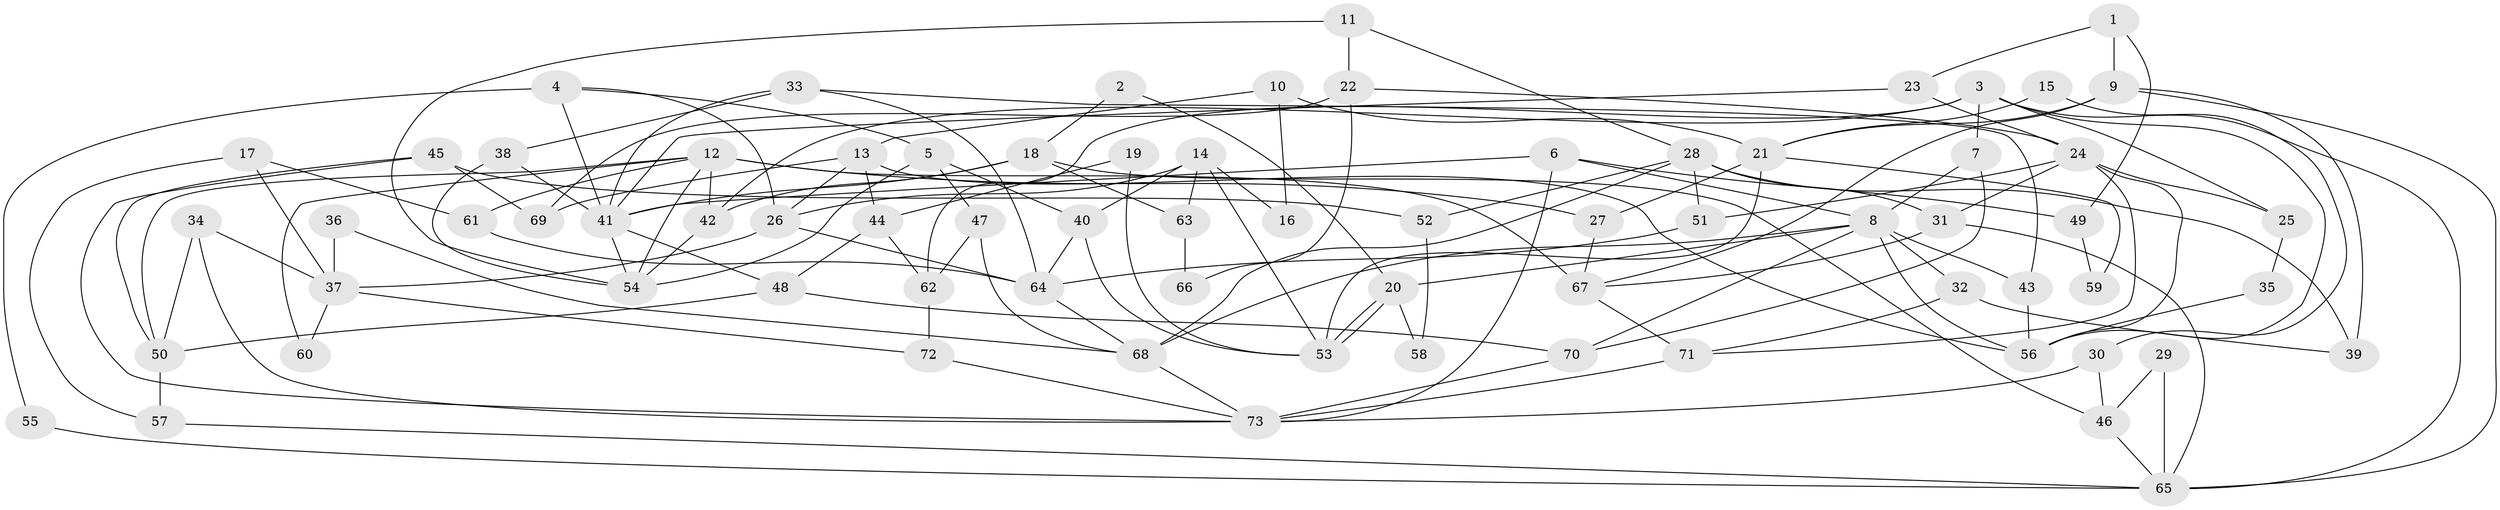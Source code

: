 // coarse degree distribution, {2: 0.17647058823529413, 6: 0.11764705882352941, 5: 0.11764705882352941, 3: 0.2549019607843137, 4: 0.19607843137254902, 7: 0.0392156862745098, 1: 0.0196078431372549, 8: 0.0392156862745098, 9: 0.0392156862745098}
// Generated by graph-tools (version 1.1) at 2025/52/03/04/25 21:52:37]
// undirected, 73 vertices, 146 edges
graph export_dot {
graph [start="1"]
  node [color=gray90,style=filled];
  1;
  2;
  3;
  4;
  5;
  6;
  7;
  8;
  9;
  10;
  11;
  12;
  13;
  14;
  15;
  16;
  17;
  18;
  19;
  20;
  21;
  22;
  23;
  24;
  25;
  26;
  27;
  28;
  29;
  30;
  31;
  32;
  33;
  34;
  35;
  36;
  37;
  38;
  39;
  40;
  41;
  42;
  43;
  44;
  45;
  46;
  47;
  48;
  49;
  50;
  51;
  52;
  53;
  54;
  55;
  56;
  57;
  58;
  59;
  60;
  61;
  62;
  63;
  64;
  65;
  66;
  67;
  68;
  69;
  70;
  71;
  72;
  73;
  1 -- 9;
  1 -- 23;
  1 -- 49;
  2 -- 20;
  2 -- 18;
  3 -- 42;
  3 -- 7;
  3 -- 25;
  3 -- 56;
  3 -- 62;
  3 -- 65;
  4 -- 26;
  4 -- 41;
  4 -- 5;
  4 -- 55;
  5 -- 47;
  5 -- 40;
  5 -- 54;
  6 -- 73;
  6 -- 8;
  6 -- 41;
  6 -- 49;
  7 -- 8;
  7 -- 70;
  8 -- 56;
  8 -- 68;
  8 -- 20;
  8 -- 32;
  8 -- 43;
  8 -- 70;
  9 -- 21;
  9 -- 39;
  9 -- 65;
  9 -- 67;
  10 -- 13;
  10 -- 21;
  10 -- 16;
  11 -- 54;
  11 -- 28;
  11 -- 22;
  12 -- 67;
  12 -- 54;
  12 -- 27;
  12 -- 42;
  12 -- 50;
  12 -- 60;
  12 -- 61;
  13 -- 69;
  13 -- 56;
  13 -- 26;
  13 -- 44;
  14 -- 26;
  14 -- 53;
  14 -- 16;
  14 -- 40;
  14 -- 63;
  15 -- 21;
  15 -- 30;
  17 -- 37;
  17 -- 61;
  17 -- 57;
  18 -- 42;
  18 -- 41;
  18 -- 46;
  18 -- 63;
  19 -- 44;
  19 -- 53;
  20 -- 53;
  20 -- 53;
  20 -- 58;
  21 -- 27;
  21 -- 53;
  21 -- 59;
  22 -- 24;
  22 -- 66;
  22 -- 69;
  23 -- 24;
  23 -- 41;
  24 -- 71;
  24 -- 31;
  24 -- 25;
  24 -- 51;
  24 -- 56;
  25 -- 35;
  26 -- 64;
  26 -- 37;
  27 -- 67;
  28 -- 51;
  28 -- 68;
  28 -- 31;
  28 -- 39;
  28 -- 52;
  29 -- 46;
  29 -- 65;
  30 -- 46;
  30 -- 73;
  31 -- 65;
  31 -- 67;
  32 -- 71;
  32 -- 39;
  33 -- 43;
  33 -- 41;
  33 -- 38;
  33 -- 64;
  34 -- 73;
  34 -- 50;
  34 -- 37;
  35 -- 56;
  36 -- 68;
  36 -- 37;
  37 -- 60;
  37 -- 72;
  38 -- 41;
  38 -- 54;
  40 -- 53;
  40 -- 64;
  41 -- 54;
  41 -- 48;
  42 -- 54;
  43 -- 56;
  44 -- 48;
  44 -- 62;
  45 -- 73;
  45 -- 50;
  45 -- 52;
  45 -- 69;
  46 -- 65;
  47 -- 62;
  47 -- 68;
  48 -- 50;
  48 -- 70;
  49 -- 59;
  50 -- 57;
  51 -- 64;
  52 -- 58;
  55 -- 65;
  57 -- 65;
  61 -- 64;
  62 -- 72;
  63 -- 66;
  64 -- 68;
  67 -- 71;
  68 -- 73;
  70 -- 73;
  71 -- 73;
  72 -- 73;
}
